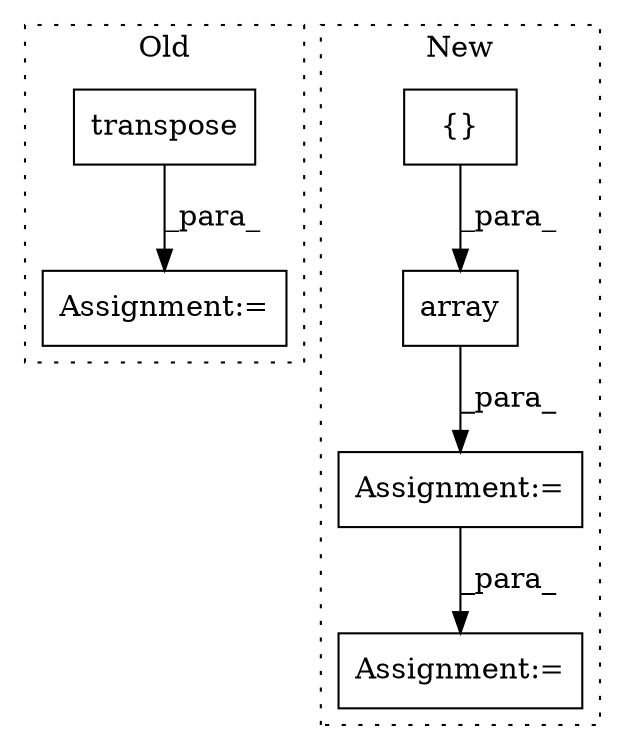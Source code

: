 digraph G {
subgraph cluster0 {
1 [label="transpose" a="32" s="9925,9938" l="10,1" shape="box"];
3 [label="Assignment:=" a="7" s="9907" l="1" shape="box"];
label = "Old";
style="dotted";
}
subgraph cluster1 {
2 [label="{}" a="4" s="9273" l="2" shape="box"];
4 [label="Assignment:=" a="7" s="10639" l="1" shape="box"];
5 [label="Assignment:=" a="7" s="10666" l="1" shape="box"];
6 [label="array" a="32" s="10620,10629" l="6,1" shape="box"];
label = "New";
style="dotted";
}
1 -> 3 [label="_para_"];
2 -> 6 [label="_para_"];
4 -> 5 [label="_para_"];
6 -> 4 [label="_para_"];
}